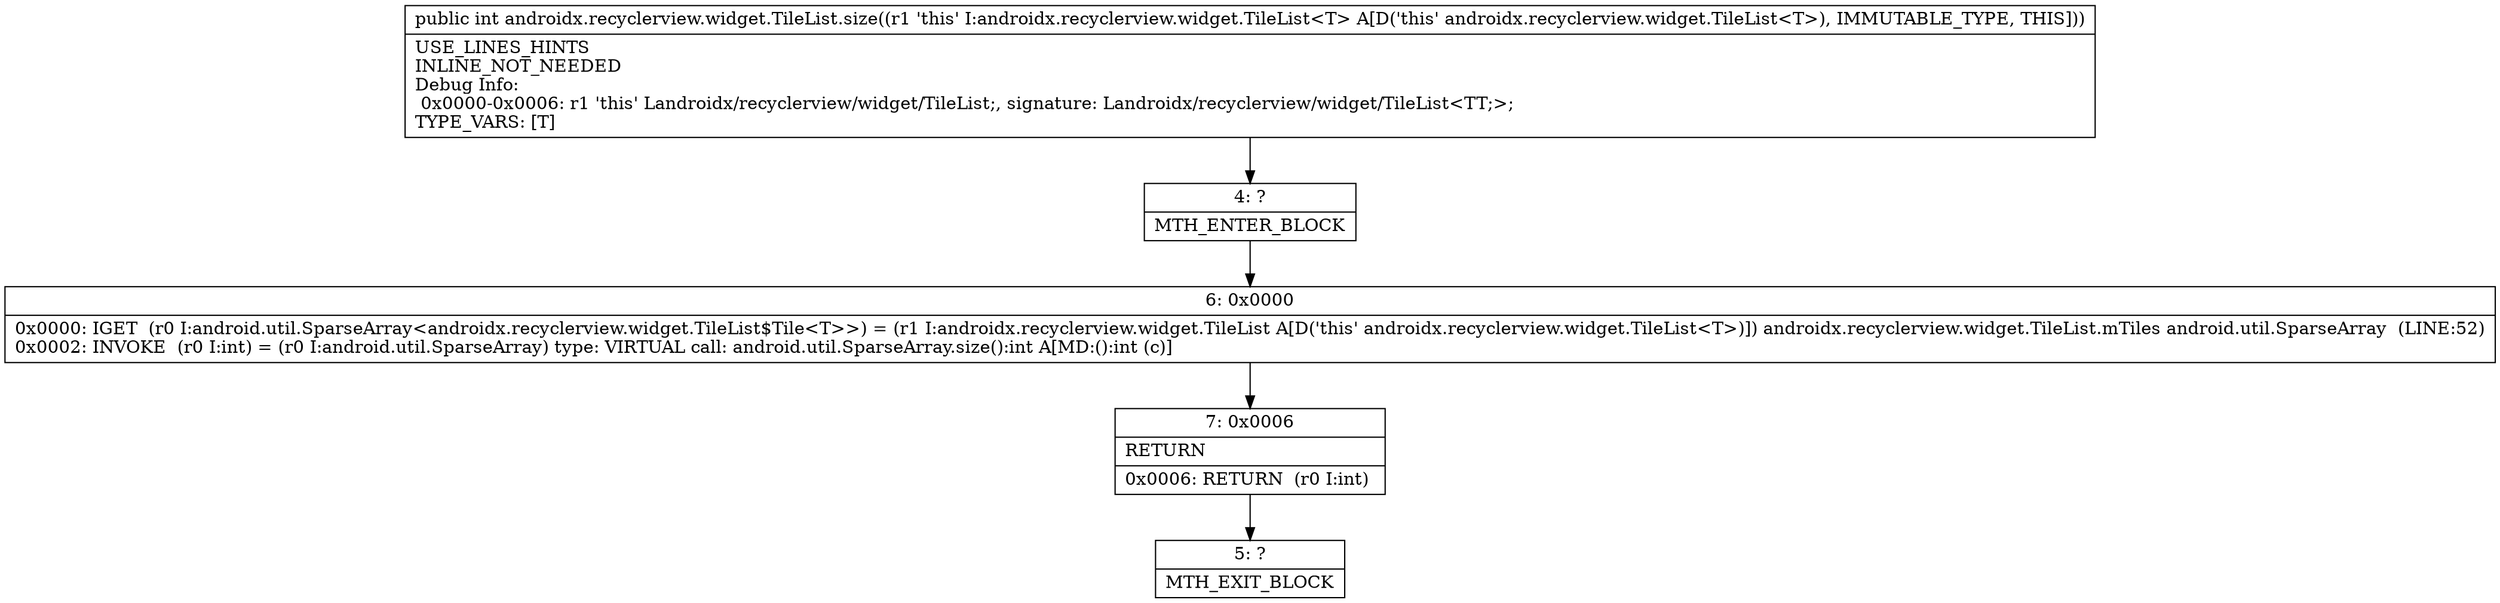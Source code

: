 digraph "CFG forandroidx.recyclerview.widget.TileList.size()I" {
Node_4 [shape=record,label="{4\:\ ?|MTH_ENTER_BLOCK\l}"];
Node_6 [shape=record,label="{6\:\ 0x0000|0x0000: IGET  (r0 I:android.util.SparseArray\<androidx.recyclerview.widget.TileList$Tile\<T\>\>) = (r1 I:androidx.recyclerview.widget.TileList A[D('this' androidx.recyclerview.widget.TileList\<T\>)]) androidx.recyclerview.widget.TileList.mTiles android.util.SparseArray  (LINE:52)\l0x0002: INVOKE  (r0 I:int) = (r0 I:android.util.SparseArray) type: VIRTUAL call: android.util.SparseArray.size():int A[MD:():int (c)]\l}"];
Node_7 [shape=record,label="{7\:\ 0x0006|RETURN\l|0x0006: RETURN  (r0 I:int) \l}"];
Node_5 [shape=record,label="{5\:\ ?|MTH_EXIT_BLOCK\l}"];
MethodNode[shape=record,label="{public int androidx.recyclerview.widget.TileList.size((r1 'this' I:androidx.recyclerview.widget.TileList\<T\> A[D('this' androidx.recyclerview.widget.TileList\<T\>), IMMUTABLE_TYPE, THIS]))  | USE_LINES_HINTS\lINLINE_NOT_NEEDED\lDebug Info:\l  0x0000\-0x0006: r1 'this' Landroidx\/recyclerview\/widget\/TileList;, signature: Landroidx\/recyclerview\/widget\/TileList\<TT;\>;\lTYPE_VARS: [T]\l}"];
MethodNode -> Node_4;Node_4 -> Node_6;
Node_6 -> Node_7;
Node_7 -> Node_5;
}

